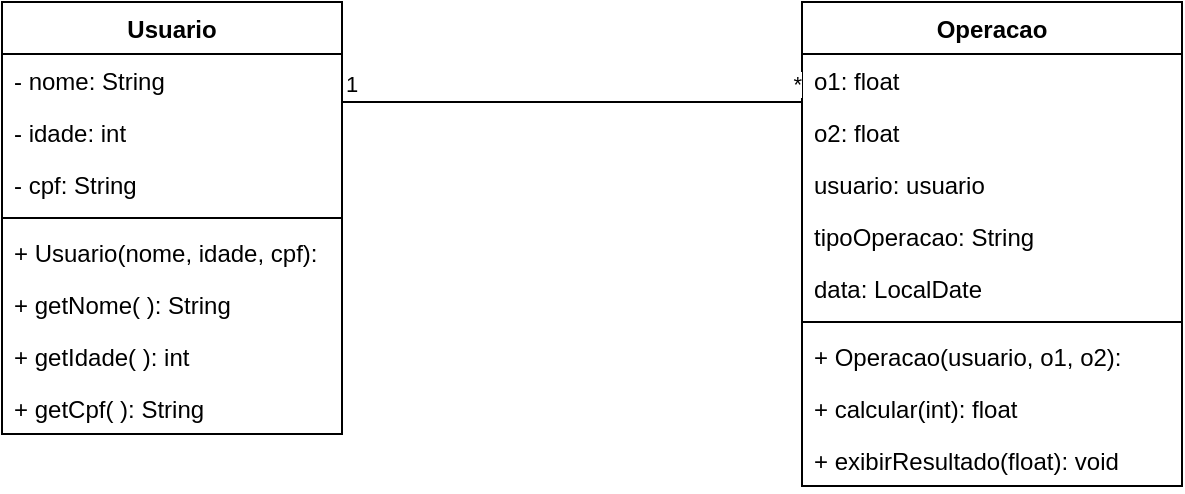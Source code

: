 <mxfile version="26.1.1">
  <diagram name="Página-1" id="CU_Bll-DrgFLbU21rNN1">
    <mxGraphModel dx="768" dy="349" grid="1" gridSize="10" guides="1" tooltips="1" connect="1" arrows="1" fold="1" page="1" pageScale="1" pageWidth="827" pageHeight="1169" math="0" shadow="0">
      <root>
        <mxCell id="0" />
        <mxCell id="1" parent="0" />
        <mxCell id="myhtN_MyuB08DWC7KMss-1" value="Usuario" style="swimlane;fontStyle=1;align=center;verticalAlign=top;childLayout=stackLayout;horizontal=1;startSize=26;horizontalStack=0;resizeParent=1;resizeParentMax=0;resizeLast=0;collapsible=1;marginBottom=0;whiteSpace=wrap;html=1;" vertex="1" parent="1">
          <mxGeometry x="120" y="120" width="170" height="216" as="geometry" />
        </mxCell>
        <mxCell id="myhtN_MyuB08DWC7KMss-2" value="- nome: String" style="text;strokeColor=none;fillColor=none;align=left;verticalAlign=top;spacingLeft=4;spacingRight=4;overflow=hidden;rotatable=0;points=[[0,0.5],[1,0.5]];portConstraint=eastwest;whiteSpace=wrap;html=1;" vertex="1" parent="myhtN_MyuB08DWC7KMss-1">
          <mxGeometry y="26" width="170" height="26" as="geometry" />
        </mxCell>
        <mxCell id="myhtN_MyuB08DWC7KMss-22" value="- idade: int&lt;div&gt;&lt;br&gt;&lt;/div&gt;" style="text;strokeColor=none;fillColor=none;align=left;verticalAlign=top;spacingLeft=4;spacingRight=4;overflow=hidden;rotatable=0;points=[[0,0.5],[1,0.5]];portConstraint=eastwest;whiteSpace=wrap;html=1;" vertex="1" parent="myhtN_MyuB08DWC7KMss-1">
          <mxGeometry y="52" width="170" height="26" as="geometry" />
        </mxCell>
        <mxCell id="myhtN_MyuB08DWC7KMss-23" value="- cpf: String" style="text;strokeColor=none;fillColor=none;align=left;verticalAlign=top;spacingLeft=4;spacingRight=4;overflow=hidden;rotatable=0;points=[[0,0.5],[1,0.5]];portConstraint=eastwest;whiteSpace=wrap;html=1;" vertex="1" parent="myhtN_MyuB08DWC7KMss-1">
          <mxGeometry y="78" width="170" height="26" as="geometry" />
        </mxCell>
        <mxCell id="myhtN_MyuB08DWC7KMss-3" value="" style="line;strokeWidth=1;fillColor=none;align=left;verticalAlign=middle;spacingTop=-1;spacingLeft=3;spacingRight=3;rotatable=0;labelPosition=right;points=[];portConstraint=eastwest;strokeColor=inherit;" vertex="1" parent="myhtN_MyuB08DWC7KMss-1">
          <mxGeometry y="104" width="170" height="8" as="geometry" />
        </mxCell>
        <mxCell id="myhtN_MyuB08DWC7KMss-4" value="+ Usuario(nome, idade, cpf):&amp;nbsp;" style="text;strokeColor=none;fillColor=none;align=left;verticalAlign=top;spacingLeft=4;spacingRight=4;overflow=hidden;rotatable=0;points=[[0,0.5],[1,0.5]];portConstraint=eastwest;whiteSpace=wrap;html=1;" vertex="1" parent="myhtN_MyuB08DWC7KMss-1">
          <mxGeometry y="112" width="170" height="26" as="geometry" />
        </mxCell>
        <mxCell id="myhtN_MyuB08DWC7KMss-24" value="+ getNome( ): String" style="text;strokeColor=none;fillColor=none;align=left;verticalAlign=top;spacingLeft=4;spacingRight=4;overflow=hidden;rotatable=0;points=[[0,0.5],[1,0.5]];portConstraint=eastwest;whiteSpace=wrap;html=1;" vertex="1" parent="myhtN_MyuB08DWC7KMss-1">
          <mxGeometry y="138" width="170" height="26" as="geometry" />
        </mxCell>
        <mxCell id="myhtN_MyuB08DWC7KMss-28" value="+ getIdade( ): int" style="text;strokeColor=none;fillColor=none;align=left;verticalAlign=top;spacingLeft=4;spacingRight=4;overflow=hidden;rotatable=0;points=[[0,0.5],[1,0.5]];portConstraint=eastwest;whiteSpace=wrap;html=1;" vertex="1" parent="myhtN_MyuB08DWC7KMss-1">
          <mxGeometry y="164" width="170" height="26" as="geometry" />
        </mxCell>
        <mxCell id="myhtN_MyuB08DWC7KMss-29" value="+ getCpf( ): String" style="text;strokeColor=none;fillColor=none;align=left;verticalAlign=top;spacingLeft=4;spacingRight=4;overflow=hidden;rotatable=0;points=[[0,0.5],[1,0.5]];portConstraint=eastwest;whiteSpace=wrap;html=1;" vertex="1" parent="myhtN_MyuB08DWC7KMss-1">
          <mxGeometry y="190" width="170" height="26" as="geometry" />
        </mxCell>
        <mxCell id="myhtN_MyuB08DWC7KMss-9" value="Operacao" style="swimlane;fontStyle=1;align=center;verticalAlign=top;childLayout=stackLayout;horizontal=1;startSize=26;horizontalStack=0;resizeParent=1;resizeParentMax=0;resizeLast=0;collapsible=1;marginBottom=0;whiteSpace=wrap;html=1;" vertex="1" parent="1">
          <mxGeometry x="520" y="120" width="190" height="242" as="geometry" />
        </mxCell>
        <mxCell id="myhtN_MyuB08DWC7KMss-10" value="o1: float" style="text;strokeColor=none;fillColor=none;align=left;verticalAlign=top;spacingLeft=4;spacingRight=4;overflow=hidden;rotatable=0;points=[[0,0.5],[1,0.5]];portConstraint=eastwest;whiteSpace=wrap;html=1;" vertex="1" parent="myhtN_MyuB08DWC7KMss-9">
          <mxGeometry y="26" width="190" height="26" as="geometry" />
        </mxCell>
        <mxCell id="myhtN_MyuB08DWC7KMss-30" value="o2: float" style="text;strokeColor=none;fillColor=none;align=left;verticalAlign=top;spacingLeft=4;spacingRight=4;overflow=hidden;rotatable=0;points=[[0,0.5],[1,0.5]];portConstraint=eastwest;whiteSpace=wrap;html=1;" vertex="1" parent="myhtN_MyuB08DWC7KMss-9">
          <mxGeometry y="52" width="190" height="26" as="geometry" />
        </mxCell>
        <mxCell id="myhtN_MyuB08DWC7KMss-31" value="usuario: usuario" style="text;strokeColor=none;fillColor=none;align=left;verticalAlign=top;spacingLeft=4;spacingRight=4;overflow=hidden;rotatable=0;points=[[0,0.5],[1,0.5]];portConstraint=eastwest;whiteSpace=wrap;html=1;" vertex="1" parent="myhtN_MyuB08DWC7KMss-9">
          <mxGeometry y="78" width="190" height="26" as="geometry" />
        </mxCell>
        <mxCell id="myhtN_MyuB08DWC7KMss-33" value="tipoOperacao: String" style="text;strokeColor=none;fillColor=none;align=left;verticalAlign=top;spacingLeft=4;spacingRight=4;overflow=hidden;rotatable=0;points=[[0,0.5],[1,0.5]];portConstraint=eastwest;whiteSpace=wrap;html=1;" vertex="1" parent="myhtN_MyuB08DWC7KMss-9">
          <mxGeometry y="104" width="190" height="26" as="geometry" />
        </mxCell>
        <mxCell id="myhtN_MyuB08DWC7KMss-32" value="data: LocalDate" style="text;strokeColor=none;fillColor=none;align=left;verticalAlign=top;spacingLeft=4;spacingRight=4;overflow=hidden;rotatable=0;points=[[0,0.5],[1,0.5]];portConstraint=eastwest;whiteSpace=wrap;html=1;" vertex="1" parent="myhtN_MyuB08DWC7KMss-9">
          <mxGeometry y="130" width="190" height="26" as="geometry" />
        </mxCell>
        <mxCell id="myhtN_MyuB08DWC7KMss-11" value="" style="line;strokeWidth=1;fillColor=none;align=left;verticalAlign=middle;spacingTop=-1;spacingLeft=3;spacingRight=3;rotatable=0;labelPosition=right;points=[];portConstraint=eastwest;strokeColor=inherit;" vertex="1" parent="myhtN_MyuB08DWC7KMss-9">
          <mxGeometry y="156" width="190" height="8" as="geometry" />
        </mxCell>
        <mxCell id="myhtN_MyuB08DWC7KMss-12" value="+ Operacao(usuario, o1, o2):" style="text;strokeColor=none;fillColor=none;align=left;verticalAlign=top;spacingLeft=4;spacingRight=4;overflow=hidden;rotatable=0;points=[[0,0.5],[1,0.5]];portConstraint=eastwest;whiteSpace=wrap;html=1;" vertex="1" parent="myhtN_MyuB08DWC7KMss-9">
          <mxGeometry y="164" width="190" height="26" as="geometry" />
        </mxCell>
        <mxCell id="myhtN_MyuB08DWC7KMss-34" value="+ calcular(int): float" style="text;strokeColor=none;fillColor=none;align=left;verticalAlign=top;spacingLeft=4;spacingRight=4;overflow=hidden;rotatable=0;points=[[0,0.5],[1,0.5]];portConstraint=eastwest;whiteSpace=wrap;html=1;" vertex="1" parent="myhtN_MyuB08DWC7KMss-9">
          <mxGeometry y="190" width="190" height="26" as="geometry" />
        </mxCell>
        <mxCell id="myhtN_MyuB08DWC7KMss-36" value="+ exibirResultado(float): void" style="text;strokeColor=none;fillColor=none;align=left;verticalAlign=top;spacingLeft=4;spacingRight=4;overflow=hidden;rotatable=0;points=[[0,0.5],[1,0.5]];portConstraint=eastwest;whiteSpace=wrap;html=1;" vertex="1" parent="myhtN_MyuB08DWC7KMss-9">
          <mxGeometry y="216" width="190" height="26" as="geometry" />
        </mxCell>
        <mxCell id="myhtN_MyuB08DWC7KMss-18" value="" style="endArrow=none;html=1;edgeStyle=orthogonalEdgeStyle;rounded=0;exitX=1;exitY=0.923;exitDx=0;exitDy=0;exitPerimeter=0;entryX=0;entryY=0.923;entryDx=0;entryDy=0;entryPerimeter=0;" edge="1" parent="1" source="myhtN_MyuB08DWC7KMss-2" target="myhtN_MyuB08DWC7KMss-10">
          <mxGeometry relative="1" as="geometry">
            <mxPoint x="330" y="170" as="sourcePoint" />
            <mxPoint x="490" y="170" as="targetPoint" />
          </mxGeometry>
        </mxCell>
        <mxCell id="myhtN_MyuB08DWC7KMss-19" value="1" style="edgeLabel;resizable=0;html=1;align=left;verticalAlign=bottom;" connectable="0" vertex="1" parent="myhtN_MyuB08DWC7KMss-18">
          <mxGeometry x="-1" relative="1" as="geometry" />
        </mxCell>
        <mxCell id="myhtN_MyuB08DWC7KMss-20" value="*" style="edgeLabel;resizable=0;html=1;align=right;verticalAlign=bottom;" connectable="0" vertex="1" parent="myhtN_MyuB08DWC7KMss-18">
          <mxGeometry x="1" relative="1" as="geometry" />
        </mxCell>
      </root>
    </mxGraphModel>
  </diagram>
</mxfile>
